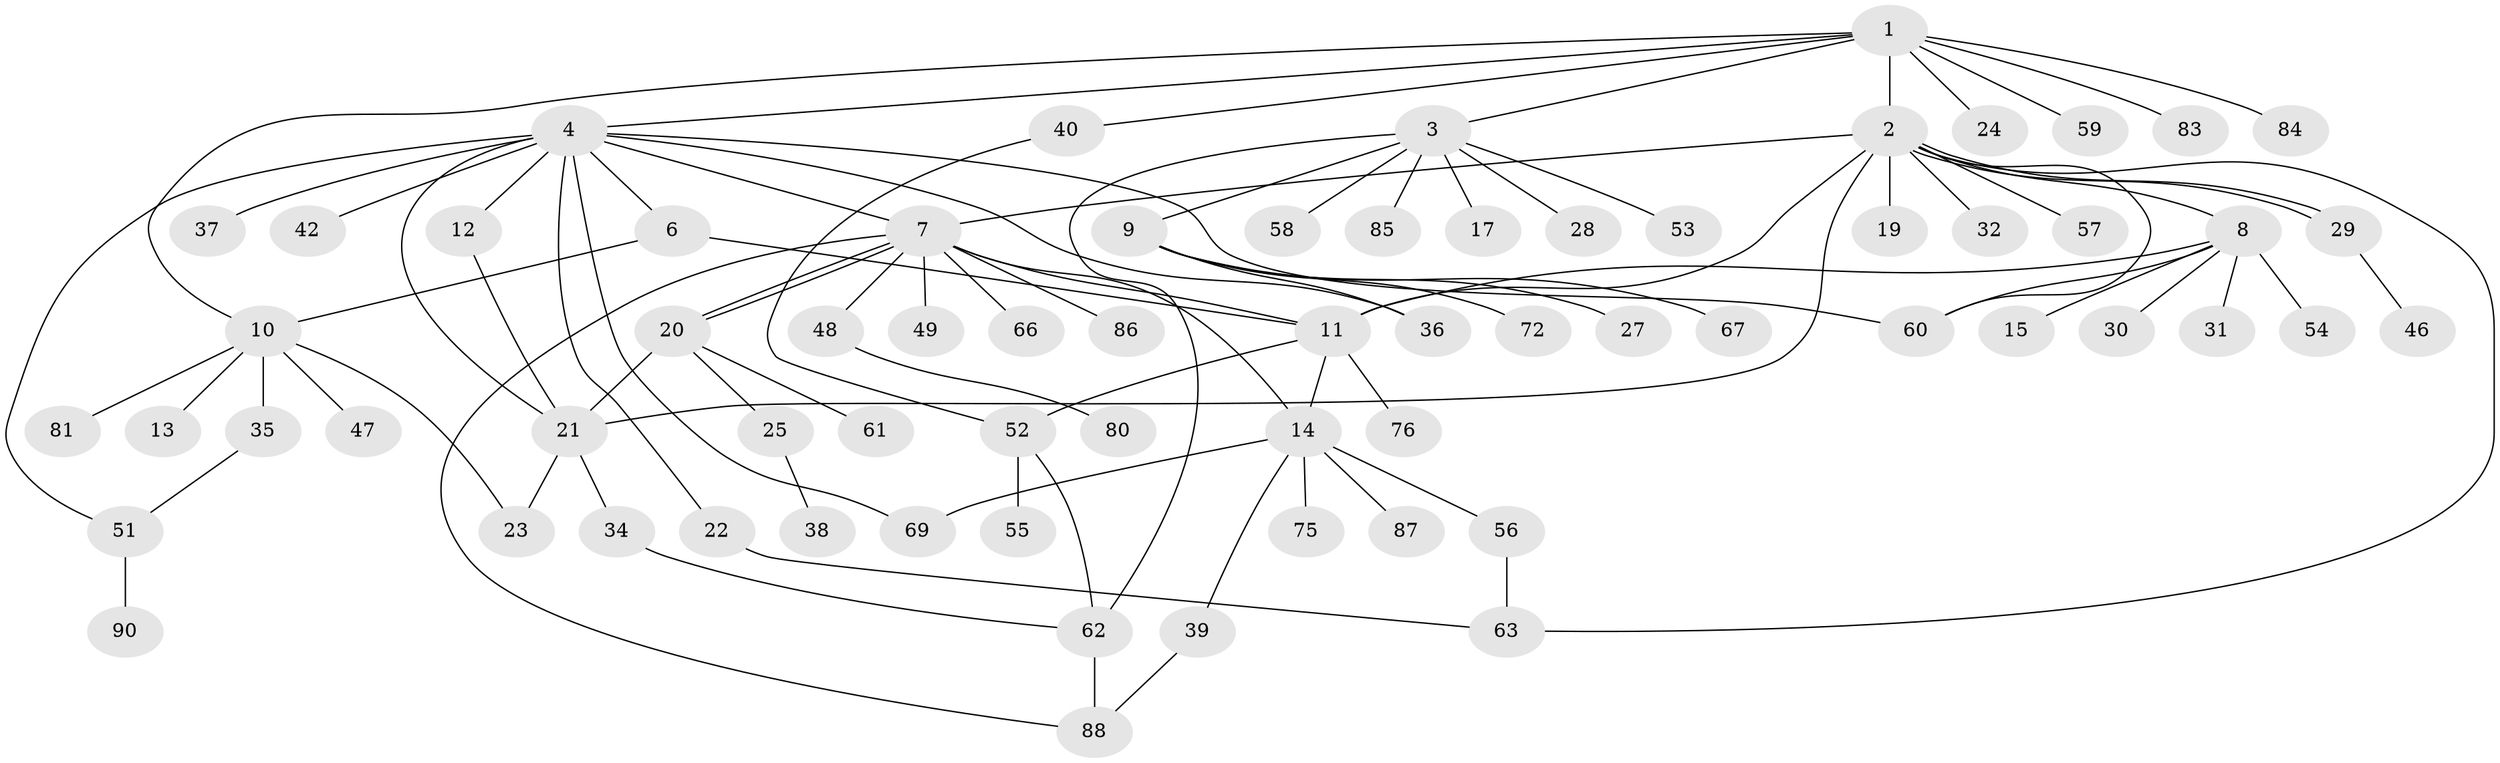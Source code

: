 // Generated by graph-tools (version 1.1) at 2025/23/03/03/25 07:23:54]
// undirected, 68 vertices, 91 edges
graph export_dot {
graph [start="1"]
  node [color=gray90,style=filled];
  1 [super="+26"];
  2 [super="+68"];
  3 [super="+77"];
  4 [super="+5"];
  6 [super="+70"];
  7 [super="+45"];
  8 [super="+74"];
  9 [super="+65"];
  10 [super="+18"];
  11 [super="+43"];
  12;
  13;
  14 [super="+16"];
  15 [super="+50"];
  17;
  19 [super="+78"];
  20 [super="+71"];
  21;
  22;
  23;
  24;
  25 [super="+41"];
  27;
  28;
  29 [super="+79"];
  30;
  31 [super="+33"];
  32;
  34 [super="+44"];
  35;
  36;
  37;
  38;
  39;
  40;
  42;
  46;
  47;
  48 [super="+64"];
  49;
  51;
  52;
  53;
  54;
  55;
  56;
  57;
  58;
  59;
  60 [super="+73"];
  61 [super="+89"];
  62 [super="+92"];
  63 [super="+82"];
  66;
  67;
  69;
  72;
  75;
  76;
  80;
  81;
  83;
  84;
  85;
  86;
  87;
  88;
  90 [super="+91"];
  1 -- 2;
  1 -- 3;
  1 -- 4;
  1 -- 24;
  1 -- 40;
  1 -- 59;
  1 -- 83;
  1 -- 84;
  1 -- 10;
  2 -- 7;
  2 -- 8;
  2 -- 11;
  2 -- 19;
  2 -- 21;
  2 -- 29;
  2 -- 29;
  2 -- 32;
  2 -- 57;
  2 -- 60;
  2 -- 63;
  3 -- 9;
  3 -- 17;
  3 -- 28;
  3 -- 53;
  3 -- 58;
  3 -- 62;
  3 -- 85;
  4 -- 7;
  4 -- 12;
  4 -- 21;
  4 -- 42;
  4 -- 36;
  4 -- 37;
  4 -- 6;
  4 -- 69;
  4 -- 51;
  4 -- 22;
  4 -- 60;
  6 -- 10;
  6 -- 11;
  7 -- 14;
  7 -- 20;
  7 -- 20;
  7 -- 48;
  7 -- 49;
  7 -- 66;
  7 -- 86;
  7 -- 88;
  7 -- 11;
  8 -- 15;
  8 -- 30;
  8 -- 31;
  8 -- 54;
  8 -- 60;
  8 -- 11;
  9 -- 27;
  9 -- 67;
  9 -- 72;
  9 -- 36;
  10 -- 13;
  10 -- 23;
  10 -- 47;
  10 -- 81;
  10 -- 35;
  11 -- 52;
  11 -- 76;
  11 -- 14;
  12 -- 21;
  14 -- 39;
  14 -- 69;
  14 -- 75;
  14 -- 87;
  14 -- 56;
  20 -- 21;
  20 -- 25;
  20 -- 61;
  21 -- 23;
  21 -- 34;
  22 -- 63;
  25 -- 38;
  29 -- 46;
  34 -- 62;
  35 -- 51;
  39 -- 88;
  40 -- 52;
  48 -- 80;
  51 -- 90;
  52 -- 55;
  52 -- 62;
  56 -- 63;
  62 -- 88;
}
